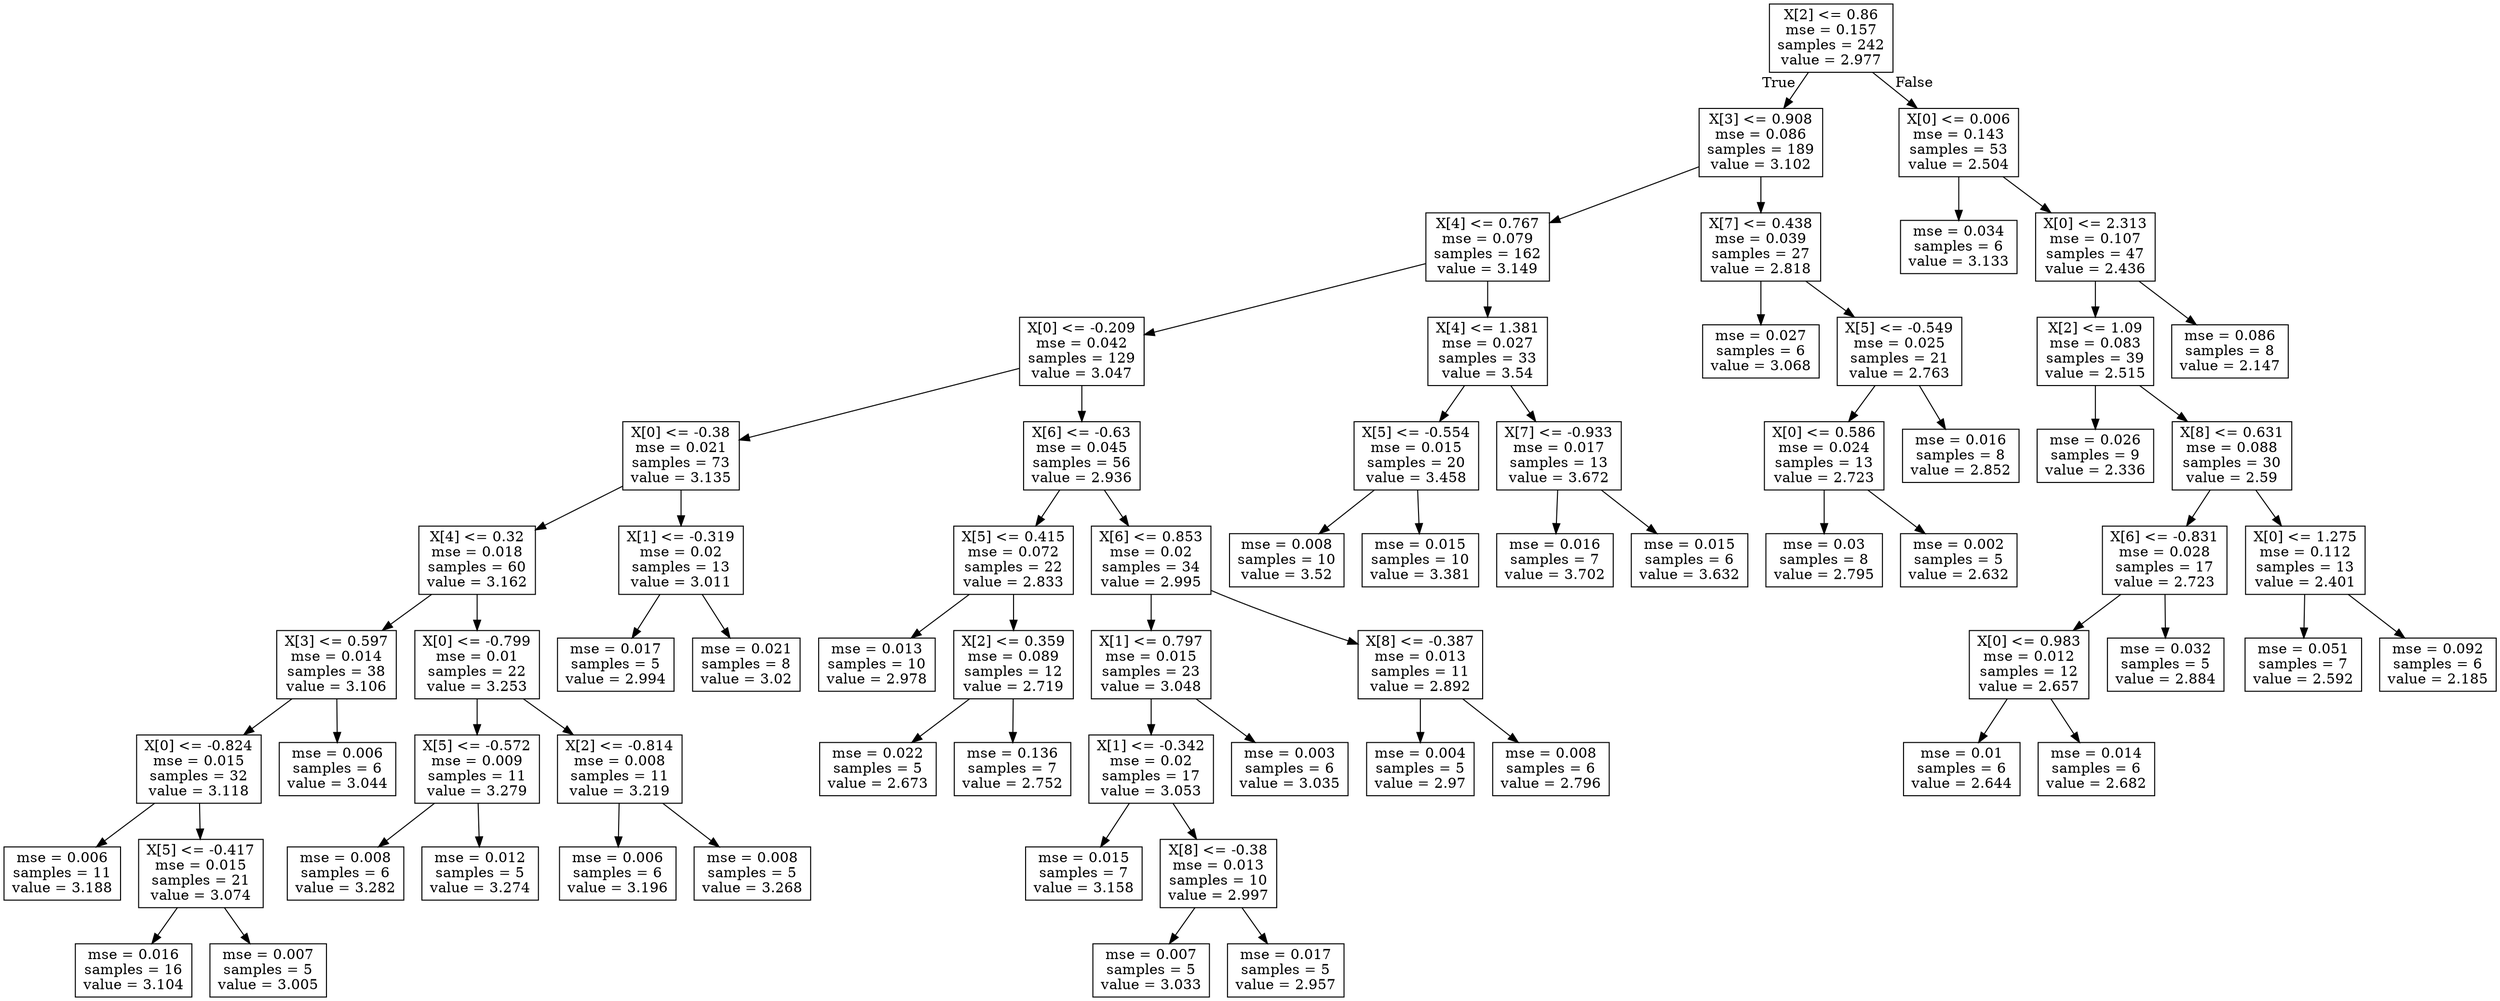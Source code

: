 digraph Tree {
node [shape=box] ;
0 [label="X[2] <= 0.86\nmse = 0.157\nsamples = 242\nvalue = 2.977"] ;
1 [label="X[3] <= 0.908\nmse = 0.086\nsamples = 189\nvalue = 3.102"] ;
0 -> 1 [labeldistance=2.5, labelangle=45, headlabel="True"] ;
2 [label="X[4] <= 0.767\nmse = 0.079\nsamples = 162\nvalue = 3.149"] ;
1 -> 2 ;
3 [label="X[0] <= -0.209\nmse = 0.042\nsamples = 129\nvalue = 3.047"] ;
2 -> 3 ;
4 [label="X[0] <= -0.38\nmse = 0.021\nsamples = 73\nvalue = 3.135"] ;
3 -> 4 ;
5 [label="X[4] <= 0.32\nmse = 0.018\nsamples = 60\nvalue = 3.162"] ;
4 -> 5 ;
6 [label="X[3] <= 0.597\nmse = 0.014\nsamples = 38\nvalue = 3.106"] ;
5 -> 6 ;
7 [label="X[0] <= -0.824\nmse = 0.015\nsamples = 32\nvalue = 3.118"] ;
6 -> 7 ;
8 [label="mse = 0.006\nsamples = 11\nvalue = 3.188"] ;
7 -> 8 ;
9 [label="X[5] <= -0.417\nmse = 0.015\nsamples = 21\nvalue = 3.074"] ;
7 -> 9 ;
10 [label="mse = 0.016\nsamples = 16\nvalue = 3.104"] ;
9 -> 10 ;
11 [label="mse = 0.007\nsamples = 5\nvalue = 3.005"] ;
9 -> 11 ;
12 [label="mse = 0.006\nsamples = 6\nvalue = 3.044"] ;
6 -> 12 ;
13 [label="X[0] <= -0.799\nmse = 0.01\nsamples = 22\nvalue = 3.253"] ;
5 -> 13 ;
14 [label="X[5] <= -0.572\nmse = 0.009\nsamples = 11\nvalue = 3.279"] ;
13 -> 14 ;
15 [label="mse = 0.008\nsamples = 6\nvalue = 3.282"] ;
14 -> 15 ;
16 [label="mse = 0.012\nsamples = 5\nvalue = 3.274"] ;
14 -> 16 ;
17 [label="X[2] <= -0.814\nmse = 0.008\nsamples = 11\nvalue = 3.219"] ;
13 -> 17 ;
18 [label="mse = 0.006\nsamples = 6\nvalue = 3.196"] ;
17 -> 18 ;
19 [label="mse = 0.008\nsamples = 5\nvalue = 3.268"] ;
17 -> 19 ;
20 [label="X[1] <= -0.319\nmse = 0.02\nsamples = 13\nvalue = 3.011"] ;
4 -> 20 ;
21 [label="mse = 0.017\nsamples = 5\nvalue = 2.994"] ;
20 -> 21 ;
22 [label="mse = 0.021\nsamples = 8\nvalue = 3.02"] ;
20 -> 22 ;
23 [label="X[6] <= -0.63\nmse = 0.045\nsamples = 56\nvalue = 2.936"] ;
3 -> 23 ;
24 [label="X[5] <= 0.415\nmse = 0.072\nsamples = 22\nvalue = 2.833"] ;
23 -> 24 ;
25 [label="mse = 0.013\nsamples = 10\nvalue = 2.978"] ;
24 -> 25 ;
26 [label="X[2] <= 0.359\nmse = 0.089\nsamples = 12\nvalue = 2.719"] ;
24 -> 26 ;
27 [label="mse = 0.022\nsamples = 5\nvalue = 2.673"] ;
26 -> 27 ;
28 [label="mse = 0.136\nsamples = 7\nvalue = 2.752"] ;
26 -> 28 ;
29 [label="X[6] <= 0.853\nmse = 0.02\nsamples = 34\nvalue = 2.995"] ;
23 -> 29 ;
30 [label="X[1] <= 0.797\nmse = 0.015\nsamples = 23\nvalue = 3.048"] ;
29 -> 30 ;
31 [label="X[1] <= -0.342\nmse = 0.02\nsamples = 17\nvalue = 3.053"] ;
30 -> 31 ;
32 [label="mse = 0.015\nsamples = 7\nvalue = 3.158"] ;
31 -> 32 ;
33 [label="X[8] <= -0.38\nmse = 0.013\nsamples = 10\nvalue = 2.997"] ;
31 -> 33 ;
34 [label="mse = 0.007\nsamples = 5\nvalue = 3.033"] ;
33 -> 34 ;
35 [label="mse = 0.017\nsamples = 5\nvalue = 2.957"] ;
33 -> 35 ;
36 [label="mse = 0.003\nsamples = 6\nvalue = 3.035"] ;
30 -> 36 ;
37 [label="X[8] <= -0.387\nmse = 0.013\nsamples = 11\nvalue = 2.892"] ;
29 -> 37 ;
38 [label="mse = 0.004\nsamples = 5\nvalue = 2.97"] ;
37 -> 38 ;
39 [label="mse = 0.008\nsamples = 6\nvalue = 2.796"] ;
37 -> 39 ;
40 [label="X[4] <= 1.381\nmse = 0.027\nsamples = 33\nvalue = 3.54"] ;
2 -> 40 ;
41 [label="X[5] <= -0.554\nmse = 0.015\nsamples = 20\nvalue = 3.458"] ;
40 -> 41 ;
42 [label="mse = 0.008\nsamples = 10\nvalue = 3.52"] ;
41 -> 42 ;
43 [label="mse = 0.015\nsamples = 10\nvalue = 3.381"] ;
41 -> 43 ;
44 [label="X[7] <= -0.933\nmse = 0.017\nsamples = 13\nvalue = 3.672"] ;
40 -> 44 ;
45 [label="mse = 0.016\nsamples = 7\nvalue = 3.702"] ;
44 -> 45 ;
46 [label="mse = 0.015\nsamples = 6\nvalue = 3.632"] ;
44 -> 46 ;
47 [label="X[7] <= 0.438\nmse = 0.039\nsamples = 27\nvalue = 2.818"] ;
1 -> 47 ;
48 [label="mse = 0.027\nsamples = 6\nvalue = 3.068"] ;
47 -> 48 ;
49 [label="X[5] <= -0.549\nmse = 0.025\nsamples = 21\nvalue = 2.763"] ;
47 -> 49 ;
50 [label="X[0] <= 0.586\nmse = 0.024\nsamples = 13\nvalue = 2.723"] ;
49 -> 50 ;
51 [label="mse = 0.03\nsamples = 8\nvalue = 2.795"] ;
50 -> 51 ;
52 [label="mse = 0.002\nsamples = 5\nvalue = 2.632"] ;
50 -> 52 ;
53 [label="mse = 0.016\nsamples = 8\nvalue = 2.852"] ;
49 -> 53 ;
54 [label="X[0] <= 0.006\nmse = 0.143\nsamples = 53\nvalue = 2.504"] ;
0 -> 54 [labeldistance=2.5, labelangle=-45, headlabel="False"] ;
55 [label="mse = 0.034\nsamples = 6\nvalue = 3.133"] ;
54 -> 55 ;
56 [label="X[0] <= 2.313\nmse = 0.107\nsamples = 47\nvalue = 2.436"] ;
54 -> 56 ;
57 [label="X[2] <= 1.09\nmse = 0.083\nsamples = 39\nvalue = 2.515"] ;
56 -> 57 ;
58 [label="mse = 0.026\nsamples = 9\nvalue = 2.336"] ;
57 -> 58 ;
59 [label="X[8] <= 0.631\nmse = 0.088\nsamples = 30\nvalue = 2.59"] ;
57 -> 59 ;
60 [label="X[6] <= -0.831\nmse = 0.028\nsamples = 17\nvalue = 2.723"] ;
59 -> 60 ;
61 [label="X[0] <= 0.983\nmse = 0.012\nsamples = 12\nvalue = 2.657"] ;
60 -> 61 ;
62 [label="mse = 0.01\nsamples = 6\nvalue = 2.644"] ;
61 -> 62 ;
63 [label="mse = 0.014\nsamples = 6\nvalue = 2.682"] ;
61 -> 63 ;
64 [label="mse = 0.032\nsamples = 5\nvalue = 2.884"] ;
60 -> 64 ;
65 [label="X[0] <= 1.275\nmse = 0.112\nsamples = 13\nvalue = 2.401"] ;
59 -> 65 ;
66 [label="mse = 0.051\nsamples = 7\nvalue = 2.592"] ;
65 -> 66 ;
67 [label="mse = 0.092\nsamples = 6\nvalue = 2.185"] ;
65 -> 67 ;
68 [label="mse = 0.086\nsamples = 8\nvalue = 2.147"] ;
56 -> 68 ;
}